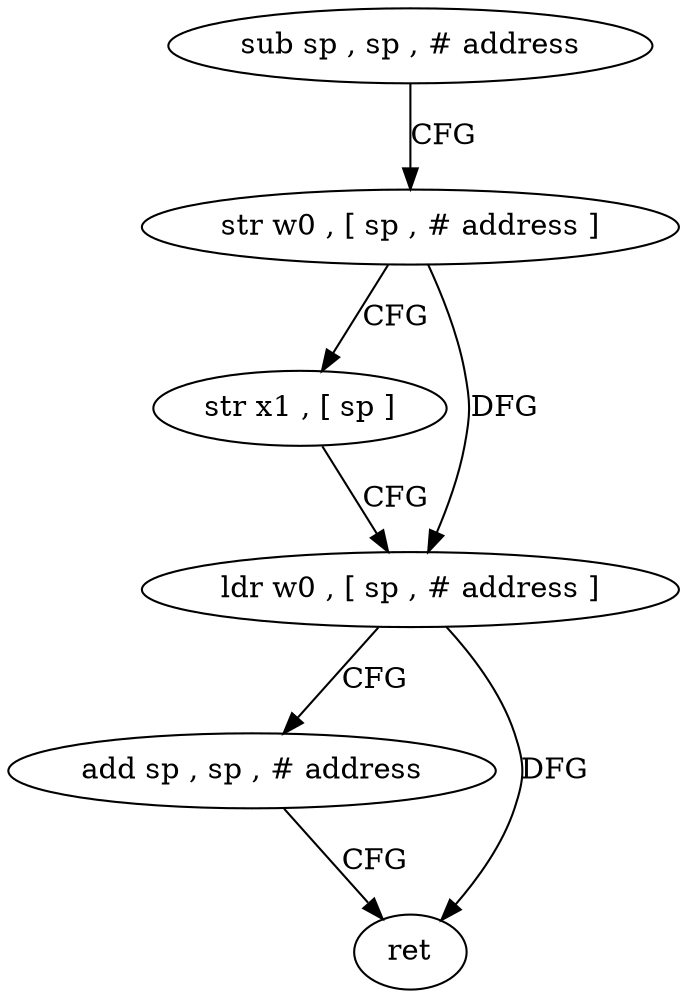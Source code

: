 digraph "func" {
"4221888" [label = "sub sp , sp , # address" ]
"4221892" [label = "str w0 , [ sp , # address ]" ]
"4221896" [label = "str x1 , [ sp ]" ]
"4221900" [label = "ldr w0 , [ sp , # address ]" ]
"4221904" [label = "add sp , sp , # address" ]
"4221908" [label = "ret" ]
"4221888" -> "4221892" [ label = "CFG" ]
"4221892" -> "4221896" [ label = "CFG" ]
"4221892" -> "4221900" [ label = "DFG" ]
"4221896" -> "4221900" [ label = "CFG" ]
"4221900" -> "4221904" [ label = "CFG" ]
"4221900" -> "4221908" [ label = "DFG" ]
"4221904" -> "4221908" [ label = "CFG" ]
}
